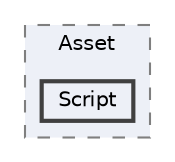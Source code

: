 digraph "C:/Users/むずでょ/Documents/Unity Projects/RMU-1-00-00-Research/Assets/RPGMaker/Codebase/Runtime/Battle/Asset/Script"
{
 // LATEX_PDF_SIZE
  bgcolor="transparent";
  edge [fontname=Helvetica,fontsize=10,labelfontname=Helvetica,labelfontsize=10];
  node [fontname=Helvetica,fontsize=10,shape=box,height=0.2,width=0.4];
  compound=true
  subgraph clusterdir_bbcf9f9b15d8ee0aefddf0b301dee407 {
    graph [ bgcolor="#edf0f7", pencolor="grey50", label="Asset", fontname=Helvetica,fontsize=10 style="filled,dashed", URL="dir_bbcf9f9b15d8ee0aefddf0b301dee407.html",tooltip=""]
  dir_ab9f50cd23124c20a41d8441526c4829 [label="Script", fillcolor="#edf0f7", color="grey25", style="filled,bold", URL="dir_ab9f50cd23124c20a41d8441526c4829.html",tooltip=""];
  }
}
